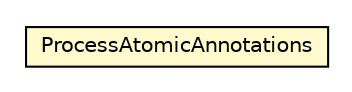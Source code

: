 #!/usr/local/bin/dot
#
# Class diagram 
# Generated by UMLGraph version 5.1 (http://www.umlgraph.org/)
#

digraph G {
	edge [fontname="Helvetica",fontsize=10,labelfontname="Helvetica",labelfontsize=10];
	node [fontname="Helvetica",fontsize=10,shape=plaintext];
	nodesep=0.25;
	ranksep=0.5;
	// pt.ist.fenixframework.atomic.ProcessAtomicAnnotations
	c15388 [label=<<table title="pt.ist.fenixframework.atomic.ProcessAtomicAnnotations" border="0" cellborder="1" cellspacing="0" cellpadding="2" port="p" bgcolor="lemonChiffon" href="./ProcessAtomicAnnotations.html">
		<tr><td><table border="0" cellspacing="0" cellpadding="1">
<tr><td align="center" balign="center"> ProcessAtomicAnnotations </td></tr>
		</table></td></tr>
		</table>>, fontname="Helvetica", fontcolor="black", fontsize=10.0];
}

